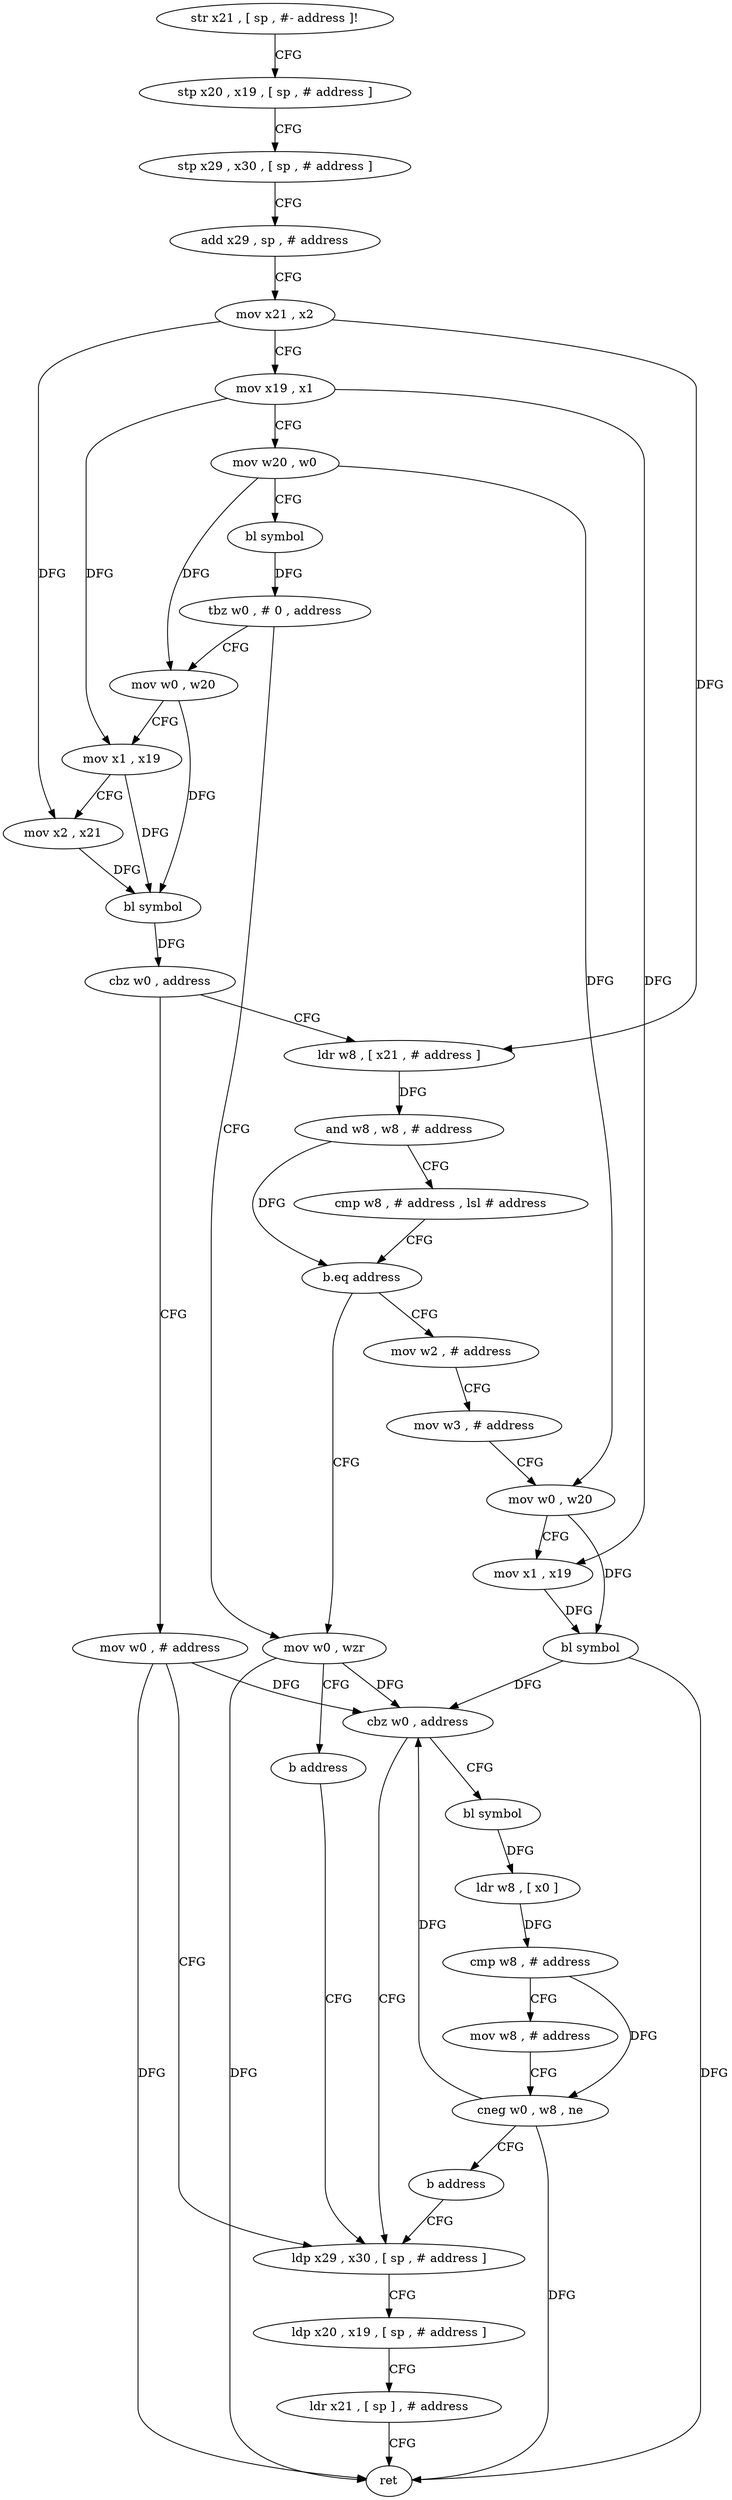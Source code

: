 digraph "func" {
"4210728" [label = "str x21 , [ sp , #- address ]!" ]
"4210732" [label = "stp x20 , x19 , [ sp , # address ]" ]
"4210736" [label = "stp x29 , x30 , [ sp , # address ]" ]
"4210740" [label = "add x29 , sp , # address" ]
"4210744" [label = "mov x21 , x2" ]
"4210748" [label = "mov x19 , x1" ]
"4210752" [label = "mov w20 , w0" ]
"4210756" [label = "bl symbol" ]
"4210760" [label = "tbz w0 , # 0 , address" ]
"4210772" [label = "mov w0 , w20" ]
"4210764" [label = "mov w0 , wzr" ]
"4210776" [label = "mov x1 , x19" ]
"4210780" [label = "mov x2 , x21" ]
"4210784" [label = "bl symbol" ]
"4210788" [label = "cbz w0 , address" ]
"4210812" [label = "ldr w8 , [ x21 , # address ]" ]
"4210792" [label = "mov w0 , # address" ]
"4210768" [label = "b address" ]
"4210796" [label = "ldp x29 , x30 , [ sp , # address ]" ]
"4210816" [label = "and w8 , w8 , # address" ]
"4210820" [label = "cmp w8 , # address , lsl # address" ]
"4210824" [label = "b.eq address" ]
"4210828" [label = "mov w2 , # address" ]
"4210800" [label = "ldp x20 , x19 , [ sp , # address ]" ]
"4210804" [label = "ldr x21 , [ sp ] , # address" ]
"4210808" [label = "ret" ]
"4210832" [label = "mov w3 , # address" ]
"4210836" [label = "mov w0 , w20" ]
"4210840" [label = "mov x1 , x19" ]
"4210844" [label = "bl symbol" ]
"4210848" [label = "cbz w0 , address" ]
"4210852" [label = "bl symbol" ]
"4210856" [label = "ldr w8 , [ x0 ]" ]
"4210860" [label = "cmp w8 , # address" ]
"4210864" [label = "mov w8 , # address" ]
"4210868" [label = "cneg w0 , w8 , ne" ]
"4210872" [label = "b address" ]
"4210728" -> "4210732" [ label = "CFG" ]
"4210732" -> "4210736" [ label = "CFG" ]
"4210736" -> "4210740" [ label = "CFG" ]
"4210740" -> "4210744" [ label = "CFG" ]
"4210744" -> "4210748" [ label = "CFG" ]
"4210744" -> "4210780" [ label = "DFG" ]
"4210744" -> "4210812" [ label = "DFG" ]
"4210748" -> "4210752" [ label = "CFG" ]
"4210748" -> "4210776" [ label = "DFG" ]
"4210748" -> "4210840" [ label = "DFG" ]
"4210752" -> "4210756" [ label = "CFG" ]
"4210752" -> "4210772" [ label = "DFG" ]
"4210752" -> "4210836" [ label = "DFG" ]
"4210756" -> "4210760" [ label = "DFG" ]
"4210760" -> "4210772" [ label = "CFG" ]
"4210760" -> "4210764" [ label = "CFG" ]
"4210772" -> "4210776" [ label = "CFG" ]
"4210772" -> "4210784" [ label = "DFG" ]
"4210764" -> "4210768" [ label = "CFG" ]
"4210764" -> "4210808" [ label = "DFG" ]
"4210764" -> "4210848" [ label = "DFG" ]
"4210776" -> "4210780" [ label = "CFG" ]
"4210776" -> "4210784" [ label = "DFG" ]
"4210780" -> "4210784" [ label = "DFG" ]
"4210784" -> "4210788" [ label = "DFG" ]
"4210788" -> "4210812" [ label = "CFG" ]
"4210788" -> "4210792" [ label = "CFG" ]
"4210812" -> "4210816" [ label = "DFG" ]
"4210792" -> "4210796" [ label = "CFG" ]
"4210792" -> "4210808" [ label = "DFG" ]
"4210792" -> "4210848" [ label = "DFG" ]
"4210768" -> "4210796" [ label = "CFG" ]
"4210796" -> "4210800" [ label = "CFG" ]
"4210816" -> "4210820" [ label = "CFG" ]
"4210816" -> "4210824" [ label = "DFG" ]
"4210820" -> "4210824" [ label = "CFG" ]
"4210824" -> "4210764" [ label = "CFG" ]
"4210824" -> "4210828" [ label = "CFG" ]
"4210828" -> "4210832" [ label = "CFG" ]
"4210800" -> "4210804" [ label = "CFG" ]
"4210804" -> "4210808" [ label = "CFG" ]
"4210832" -> "4210836" [ label = "CFG" ]
"4210836" -> "4210840" [ label = "CFG" ]
"4210836" -> "4210844" [ label = "DFG" ]
"4210840" -> "4210844" [ label = "DFG" ]
"4210844" -> "4210848" [ label = "DFG" ]
"4210844" -> "4210808" [ label = "DFG" ]
"4210848" -> "4210796" [ label = "CFG" ]
"4210848" -> "4210852" [ label = "CFG" ]
"4210852" -> "4210856" [ label = "DFG" ]
"4210856" -> "4210860" [ label = "DFG" ]
"4210860" -> "4210864" [ label = "CFG" ]
"4210860" -> "4210868" [ label = "DFG" ]
"4210864" -> "4210868" [ label = "CFG" ]
"4210868" -> "4210872" [ label = "CFG" ]
"4210868" -> "4210848" [ label = "DFG" ]
"4210868" -> "4210808" [ label = "DFG" ]
"4210872" -> "4210796" [ label = "CFG" ]
}
